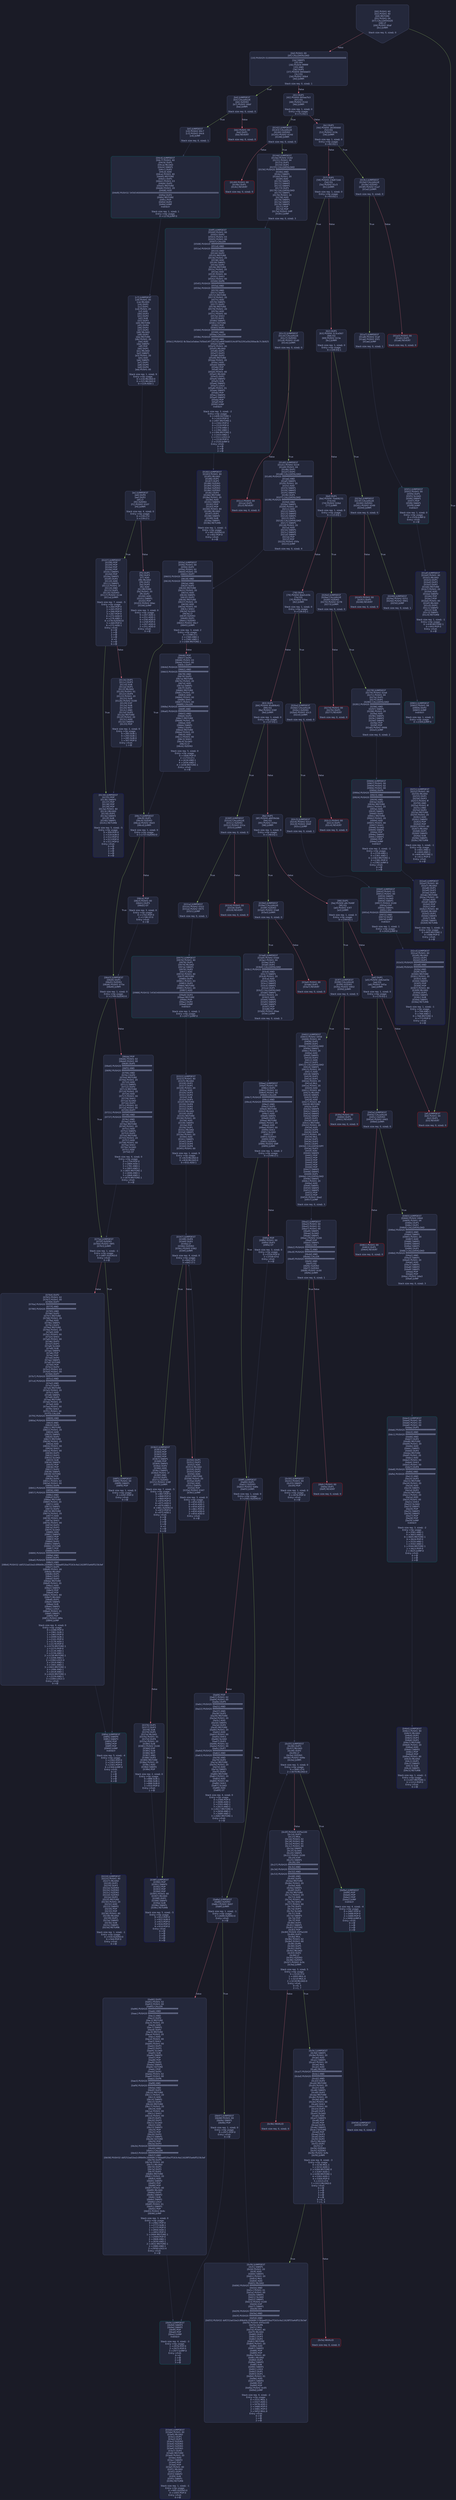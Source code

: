 digraph G {
    node [shape=box, style="filled, rounded", color="#565f89", fontcolor="#c0caf5", fontname="Helvetica", fillcolor="#24283b"];
    edge [color="#414868", fontcolor="#c0caf5", fontname="Helvetica"];
    bgcolor="#1a1b26";
    0 [ label = "[00] PUSH1 60
[02] PUSH1 40
[04] MSTORE
[05] PUSH1 04
[07] CALLDATASIZE
[08] LT
[09] PUSH2 00af
[0c] JUMPI

Stack size req: 0, sizeΔ: 0
" shape = invhouse]
    1 [ label = "[0d] PUSH1 00
[0f] CALLDATALOAD
[10] PUSH29 0100000000000000000000000000000000000000000000000000000000
[2e] SWAP1
[2f] DIV
[30] PUSH4 ffffffff
[35] AND
[36] DUP1
[37] PUSH4 06fdde03
[3c] EQ
[3d] PUSH2 00b4
[40] JUMPI

Stack size req: 0, sizeΔ: 1
"]
    2 [ label = "[41] DUP1
[42] PUSH4 095ea7b3
[47] EQ
[48] PUSH2 0142
[4b] JUMPI

Stack size req: 1, sizeΔ: 0
Entry->Op usage:
	0->71:EQ:1
"]
    3 [ label = "[4c] DUP1
[4d] PUSH4 18160ddd
[52] EQ
[53] PUSH2 019c
[56] JUMPI

Stack size req: 1, sizeΔ: 0
Entry->Op usage:
	0->82:EQ:1
"]
    4 [ label = "[57] DUP1
[58] PUSH4 23b872dd
[5d] EQ
[5e] PUSH2 01c5
[61] JUMPI

Stack size req: 1, sizeΔ: 0
Entry->Op usage:
	0->93:EQ:1
"]
    5 [ label = "[62] DUP1
[63] PUSH4 313ce567
[68] EQ
[69] PUSH2 023e
[6c] JUMPI

Stack size req: 1, sizeΔ: 0
Entry->Op usage:
	0->104:EQ:1
"]
    6 [ label = "[6d] DUP1
[6e] PUSH4 70a08231
[73] EQ
[74] PUSH2 026d
[77] JUMPI

Stack size req: 1, sizeΔ: 0
Entry->Op usage:
	0->115:EQ:1
"]
    7 [ label = "[78] DUP1
[79] PUSH4 8da5cb5b
[7e] EQ
[7f] PUSH2 02ba
[82] JUMPI

Stack size req: 1, sizeΔ: 0
Entry->Op usage:
	0->126:EQ:1
"]
    8 [ label = "[83] DUP1
[84] PUSH4 95d89b41
[89] EQ
[8a] PUSH2 030f
[8d] JUMPI

Stack size req: 1, sizeΔ: 0
Entry->Op usage:
	0->137:EQ:1
"]
    9 [ label = "[8e] DUP1
[8f] PUSH4 a9059cbb
[94] EQ
[95] PUSH2 039d
[98] JUMPI

Stack size req: 1, sizeΔ: 0
Entry->Op usage:
	0->148:EQ:1
"]
    10 [ label = "[99] DUP1
[9a] PUSH4 a9c7648f
[9f] EQ
[a0] PUSH2 03f7
[a3] JUMPI

Stack size req: 1, sizeΔ: 0
Entry->Op usage:
	0->159:EQ:1
"]
    11 [ label = "[a4] DUP1
[a5] PUSH4 dd62ed3e
[aa] EQ
[ab] PUSH2 045a
[ae] JUMPI

Stack size req: 1, sizeΔ: 0
Entry->Op usage:
	0->170:EQ:1
"]
    12 [ label = "[af] JUMPDEST
[b0] PUSH1 00
[b2] DUP1
[b3] REVERT

Stack size req: 0, sizeΔ: 0
" color = "red"]
    13 [ label = "[b4] JUMPDEST
[b5] CALLVALUE
[b6] ISZERO
[b7] PUSH2 00bf
[ba] JUMPI

Stack size req: 0, sizeΔ: 0
"]
    14 [ label = "[bb] PUSH1 00
[bd] DUP1
[be] REVERT

Stack size req: 0, sizeΔ: 0
" color = "red"]
    15 [ label = "[bf] JUMPDEST
[c0] PUSH2 00c7
[c3] PUSH2 04c6
[c6] JUMP

Stack size req: 0, sizeΔ: 1
"]
    16 [ label = "[c7] JUMPDEST
[c8] PUSH1 40
[ca] MLOAD
[cb] DUP1
[cc] DUP1
[cd] PUSH1 20
[cf] ADD
[d0] DUP3
[d1] DUP2
[d2] SUB
[d3] DUP3
[d4] MSTORE
[d5] DUP4
[d6] DUP2
[d7] DUP2
[d8] MLOAD
[d9] DUP2
[da] MSTORE
[db] PUSH1 20
[dd] ADD
[de] SWAP2
[df] POP
[e0] DUP1
[e1] MLOAD
[e2] SWAP1
[e3] PUSH1 20
[e5] ADD
[e6] SWAP1
[e7] DUP1
[e8] DUP4
[e9] DUP4
[ea] PUSH1 00

Stack size req: 1, sizeΔ: 9
Entry->Op usage:
	0->216:MLOAD:0
	0->225:MLOAD:0
	0->229:ADD:1
"]
    17 [ label = "[ec] JUMPDEST
[ed] DUP4
[ee] DUP2
[ef] LT
[f0] ISZERO
[f1] PUSH2 0107
[f4] JUMPI

Stack size req: 4, sizeΔ: 0
Entry->Op usage:
	0->239:LT:0
	3->239:LT:1
"]
    18 [ label = "[f5] DUP1
[f6] DUP3
[f7] ADD
[f8] MLOAD
[f9] DUP2
[fa] DUP5
[fb] ADD
[fc] MSTORE
[fd] PUSH1 20
[ff] DUP2
[0100] ADD
[0101] SWAP1
[0102] POP
[0103] PUSH2 00ec
[0106] JUMP

Stack size req: 3, sizeΔ: 0
Entry->Op usage:
	0->247:ADD:1
	0->251:ADD:1
	0->256:ADD:0
	0->258:POP:0
	1->247:ADD:0
	2->251:ADD:0
Entry->Exit:
	0->😵
"]
    19 [ label = "[0107] JUMPDEST
[0108] POP
[0109] POP
[010a] POP
[010b] POP
[010c] SWAP1
[010d] POP
[010e] SWAP1
[010f] DUP2
[0110] ADD
[0111] SWAP1
[0112] PUSH1 1f
[0114] AND
[0115] DUP1
[0116] ISZERO
[0117] PUSH2 0134
[011a] JUMPI

Stack size req: 7, sizeΔ: -5
Entry->Op usage:
	0->264:POP:0
	1->265:POP:0
	2->266:POP:0
	3->267:POP:0
	4->272:ADD:0
	4->276:AND:1
	4->278:ISZERO:0
	5->269:POP:0
	6->272:ADD:1
Entry->Exit:
	0->😵
	1->😵
	2->😵
	3->😵
	4->0
	5->😵
	6->😵
"]
    20 [ label = "[011b] DUP1
[011c] DUP3
[011d] SUB
[011e] DUP1
[011f] MLOAD
[0120] PUSH1 01
[0122] DUP4
[0123] PUSH1 20
[0125] SUB
[0126] PUSH2 0100
[0129] EXP
[012a] SUB
[012b] NOT
[012c] AND
[012d] DUP2
[012e] MSTORE
[012f] PUSH1 20
[0131] ADD
[0132] SWAP2
[0133] POP

Stack size req: 2, sizeΔ: 0
Entry->Op usage:
	0->285:SUB:1
	0->293:SUB:1
	1->285:SUB:0
	1->307:POP:0
Entry->Exit:
	1->😵
"]
    21 [ label = "[0134] JUMPDEST
[0135] POP
[0136] SWAP3
[0137] POP
[0138] POP
[0139] POP
[013a] PUSH1 40
[013c] MLOAD
[013d] DUP1
[013e] SWAP2
[013f] SUB
[0140] SWAP1
[0141] RETURN

Stack size req: 5, sizeΔ: -5
Entry->Op usage:
	0->309:POP:0
	1->319:SUB:0
	2->312:POP:0
	3->313:POP:0
	4->311:POP:0
Entry->Exit:
	0->😵
	1->😵
	2->😵
	3->😵
	4->😵
" color = "darkblue"]
    22 [ label = "[0142] JUMPDEST
[0143] CALLVALUE
[0144] ISZERO
[0145] PUSH2 014d
[0148] JUMPI

Stack size req: 0, sizeΔ: 0
"]
    23 [ label = "[0149] PUSH1 00
[014b] DUP1
[014c] REVERT

Stack size req: 0, sizeΔ: 0
" color = "red"]
    24 [ label = "[014d] JUMPDEST
[014e] PUSH2 0182
[0151] PUSH1 04
[0153] DUP1
[0154] DUP1
[0155] CALLDATALOAD
[0156] PUSH20 ffffffffffffffffffffffffffffffffffffffff
[016b] AND
[016c] SWAP1
[016d] PUSH1 20
[016f] ADD
[0170] SWAP1
[0171] SWAP2
[0172] SWAP1
[0173] DUP1
[0174] CALLDATALOAD
[0175] SWAP1
[0176] PUSH1 20
[0178] ADD
[0179] SWAP1
[017a] SWAP2
[017b] SWAP1
[017c] POP
[017d] POP
[017e] PUSH2 04ff
[0181] JUMP

Stack size req: 0, sizeΔ: 3
"]
    25 [ label = "[0182] JUMPDEST
[0183] PUSH1 40
[0185] MLOAD
[0186] DUP1
[0187] DUP3
[0188] ISZERO
[0189] ISZERO
[018a] ISZERO
[018b] ISZERO
[018c] DUP2
[018d] MSTORE
[018e] PUSH1 20
[0190] ADD
[0191] SWAP2
[0192] POP
[0193] POP
[0194] PUSH1 40
[0196] MLOAD
[0197] DUP1
[0198] SWAP2
[0199] SUB
[019a] SWAP1
[019b] RETURN

Stack size req: 1, sizeΔ: -1
Entry->Op usage:
	0->392:ISZERO:0
	0->402:POP:0
Entry->Exit:
	0->😵
" color = "darkblue"]
    26 [ label = "[019c] JUMPDEST
[019d] CALLVALUE
[019e] ISZERO
[019f] PUSH2 01a7
[01a2] JUMPI

Stack size req: 0, sizeΔ: 0
"]
    27 [ label = "[01a3] PUSH1 00
[01a5] DUP1
[01a6] REVERT

Stack size req: 0, sizeΔ: 0
" color = "red"]
    28 [ label = "[01a7] JUMPDEST
[01a8] PUSH2 01af
[01ab] PUSH2 05f1
[01ae] JUMP

Stack size req: 0, sizeΔ: 1
"]
    29 [ label = "[01af] JUMPDEST
[01b0] PUSH1 40
[01b2] MLOAD
[01b3] DUP1
[01b4] DUP3
[01b5] DUP2
[01b6] MSTORE
[01b7] PUSH1 20
[01b9] ADD
[01ba] SWAP2
[01bb] POP
[01bc] POP
[01bd] PUSH1 40
[01bf] MLOAD
[01c0] DUP1
[01c1] SWAP2
[01c2] SUB
[01c3] SWAP1
[01c4] RETURN

Stack size req: 1, sizeΔ: -1
Entry->Op usage:
	0->438:MSTORE:1
	0->443:POP:0
Entry->Exit:
	0->😵
" color = "darkblue"]
    30 [ label = "[01c5] JUMPDEST
[01c6] CALLVALUE
[01c7] ISZERO
[01c8] PUSH2 01d0
[01cb] JUMPI

Stack size req: 0, sizeΔ: 0
"]
    31 [ label = "[01cc] PUSH1 00
[01ce] DUP1
[01cf] REVERT

Stack size req: 0, sizeΔ: 0
" color = "red"]
    32 [ label = "[01d0] JUMPDEST
[01d1] PUSH2 0224
[01d4] PUSH1 04
[01d6] DUP1
[01d7] DUP1
[01d8] CALLDATALOAD
[01d9] PUSH20 ffffffffffffffffffffffffffffffffffffffff
[01ee] AND
[01ef] SWAP1
[01f0] PUSH1 20
[01f2] ADD
[01f3] SWAP1
[01f4] SWAP2
[01f5] SWAP1
[01f6] DUP1
[01f7] CALLDATALOAD
[01f8] PUSH20 ffffffffffffffffffffffffffffffffffffffff
[020d] AND
[020e] SWAP1
[020f] PUSH1 20
[0211] ADD
[0212] SWAP1
[0213] SWAP2
[0214] SWAP1
[0215] DUP1
[0216] CALLDATALOAD
[0217] SWAP1
[0218] PUSH1 20
[021a] ADD
[021b] SWAP1
[021c] SWAP2
[021d] SWAP1
[021e] POP
[021f] POP
[0220] PUSH2 05fa
[0223] JUMP

Stack size req: 0, sizeΔ: 4
"]
    33 [ label = "[0224] JUMPDEST
[0225] PUSH1 40
[0227] MLOAD
[0228] DUP1
[0229] DUP3
[022a] ISZERO
[022b] ISZERO
[022c] ISZERO
[022d] ISZERO
[022e] DUP2
[022f] MSTORE
[0230] PUSH1 20
[0232] ADD
[0233] SWAP2
[0234] POP
[0235] POP
[0236] PUSH1 40
[0238] MLOAD
[0239] DUP1
[023a] SWAP2
[023b] SUB
[023c] SWAP1
[023d] RETURN

Stack size req: 1, sizeΔ: -1
Entry->Op usage:
	0->554:ISZERO:0
	0->564:POP:0
Entry->Exit:
	0->😵
" color = "darkblue"]
    34 [ label = "[023e] JUMPDEST
[023f] CALLVALUE
[0240] ISZERO
[0241] PUSH2 0249
[0244] JUMPI

Stack size req: 0, sizeΔ: 0
"]
    35 [ label = "[0245] PUSH1 00
[0247] DUP1
[0248] REVERT

Stack size req: 0, sizeΔ: 0
" color = "red"]
    36 [ label = "[0249] JUMPDEST
[024a] PUSH2 0251
[024d] PUSH2 0901
[0250] JUMP

Stack size req: 0, sizeΔ: 1
"]
    37 [ label = "[0251] JUMPDEST
[0252] PUSH1 40
[0254] MLOAD
[0255] DUP1
[0256] DUP3
[0257] PUSH1 ff
[0259] AND
[025a] PUSH1 ff
[025c] AND
[025d] DUP2
[025e] MSTORE
[025f] PUSH1 20
[0261] ADD
[0262] SWAP2
[0263] POP
[0264] POP
[0265] PUSH1 40
[0267] MLOAD
[0268] DUP1
[0269] SWAP2
[026a] SUB
[026b] SWAP1
[026c] RETURN

Stack size req: 1, sizeΔ: -1
Entry->Op usage:
	0->601:AND:1
	0->604:AND:1
	0->606:MSTORE:1
	0->611:POP:0
Entry->Exit:
	0->😵
" color = "darkblue"]
    38 [ label = "[026d] JUMPDEST
[026e] CALLVALUE
[026f] ISZERO
[0270] PUSH2 0278
[0273] JUMPI

Stack size req: 0, sizeΔ: 0
"]
    39 [ label = "[0274] PUSH1 00
[0276] DUP1
[0277] REVERT

Stack size req: 0, sizeΔ: 0
" color = "red"]
    40 [ label = "[0278] JUMPDEST
[0279] PUSH2 02a4
[027c] PUSH1 04
[027e] DUP1
[027f] DUP1
[0280] CALLDATALOAD
[0281] PUSH20 ffffffffffffffffffffffffffffffffffffffff
[0296] AND
[0297] SWAP1
[0298] PUSH1 20
[029a] ADD
[029b] SWAP1
[029c] SWAP2
[029d] SWAP1
[029e] POP
[029f] POP
[02a0] PUSH2 0906
[02a3] JUMP

Stack size req: 0, sizeΔ: 2
"]
    41 [ label = "[02a4] JUMPDEST
[02a5] PUSH1 40
[02a7] MLOAD
[02a8] DUP1
[02a9] DUP3
[02aa] DUP2
[02ab] MSTORE
[02ac] PUSH1 20
[02ae] ADD
[02af] SWAP2
[02b0] POP
[02b1] POP
[02b2] PUSH1 40
[02b4] MLOAD
[02b5] DUP1
[02b6] SWAP2
[02b7] SUB
[02b8] SWAP1
[02b9] RETURN

Stack size req: 1, sizeΔ: -1
Entry->Op usage:
	0->683:MSTORE:1
	0->688:POP:0
Entry->Exit:
	0->😵
" color = "darkblue"]
    42 [ label = "[02ba] JUMPDEST
[02bb] CALLVALUE
[02bc] ISZERO
[02bd] PUSH2 02c5
[02c0] JUMPI

Stack size req: 0, sizeΔ: 0
"]
    43 [ label = "[02c1] PUSH1 00
[02c3] DUP1
[02c4] REVERT

Stack size req: 0, sizeΔ: 0
" color = "red"]
    44 [ label = "[02c5] JUMPDEST
[02c6] PUSH2 02cd
[02c9] PUSH2 094f
[02cc] JUMP

Stack size req: 0, sizeΔ: 1
"]
    45 [ label = "[02cd] JUMPDEST
[02ce] PUSH1 40
[02d0] MLOAD
[02d1] DUP1
[02d2] DUP3
[02d3] PUSH20 ffffffffffffffffffffffffffffffffffffffff
[02e8] AND
[02e9] PUSH20 ffffffffffffffffffffffffffffffffffffffff
[02fe] AND
[02ff] DUP2
[0300] MSTORE
[0301] PUSH1 20
[0303] ADD
[0304] SWAP2
[0305] POP
[0306] POP
[0307] PUSH1 40
[0309] MLOAD
[030a] DUP1
[030b] SWAP2
[030c] SUB
[030d] SWAP1
[030e] RETURN

Stack size req: 1, sizeΔ: -1
Entry->Op usage:
	0->744:AND:1
	0->766:AND:1
	0->768:MSTORE:1
	0->773:POP:0
Entry->Exit:
	0->😵
" color = "darkblue"]
    46 [ label = "[030f] JUMPDEST
[0310] CALLVALUE
[0311] ISZERO
[0312] PUSH2 031a
[0315] JUMPI

Stack size req: 0, sizeΔ: 0
"]
    47 [ label = "[0316] PUSH1 00
[0318] DUP1
[0319] REVERT

Stack size req: 0, sizeΔ: 0
" color = "red"]
    48 [ label = "[031a] JUMPDEST
[031b] PUSH2 0322
[031e] PUSH2 0975
[0321] JUMP

Stack size req: 0, sizeΔ: 1
"]
    49 [ label = "[0322] JUMPDEST
[0323] PUSH1 40
[0325] MLOAD
[0326] DUP1
[0327] DUP1
[0328] PUSH1 20
[032a] ADD
[032b] DUP3
[032c] DUP2
[032d] SUB
[032e] DUP3
[032f] MSTORE
[0330] DUP4
[0331] DUP2
[0332] DUP2
[0333] MLOAD
[0334] DUP2
[0335] MSTORE
[0336] PUSH1 20
[0338] ADD
[0339] SWAP2
[033a] POP
[033b] DUP1
[033c] MLOAD
[033d] SWAP1
[033e] PUSH1 20
[0340] ADD
[0341] SWAP1
[0342] DUP1
[0343] DUP4
[0344] DUP4
[0345] PUSH1 00

Stack size req: 1, sizeΔ: 9
Entry->Op usage:
	0->819:MLOAD:0
	0->828:MLOAD:0
	0->832:ADD:1
"]
    50 [ label = "[0347] JUMPDEST
[0348] DUP4
[0349] DUP2
[034a] LT
[034b] ISZERO
[034c] PUSH2 0362
[034f] JUMPI

Stack size req: 4, sizeΔ: 0
Entry->Op usage:
	0->842:LT:0
	3->842:LT:1
"]
    51 [ label = "[0350] DUP1
[0351] DUP3
[0352] ADD
[0353] MLOAD
[0354] DUP2
[0355] DUP5
[0356] ADD
[0357] MSTORE
[0358] PUSH1 20
[035a] DUP2
[035b] ADD
[035c] SWAP1
[035d] POP
[035e] PUSH2 0347
[0361] JUMP

Stack size req: 3, sizeΔ: 0
Entry->Op usage:
	0->850:ADD:1
	0->854:ADD:1
	0->859:ADD:0
	0->861:POP:0
	1->850:ADD:0
	2->854:ADD:0
Entry->Exit:
	0->😵
"]
    52 [ label = "[0362] JUMPDEST
[0363] POP
[0364] POP
[0365] POP
[0366] POP
[0367] SWAP1
[0368] POP
[0369] SWAP1
[036a] DUP2
[036b] ADD
[036c] SWAP1
[036d] PUSH1 1f
[036f] AND
[0370] DUP1
[0371] ISZERO
[0372] PUSH2 038f
[0375] JUMPI

Stack size req: 7, sizeΔ: -5
Entry->Op usage:
	0->867:POP:0
	1->868:POP:0
	2->869:POP:0
	3->870:POP:0
	4->875:ADD:0
	4->879:AND:1
	4->881:ISZERO:0
	5->872:POP:0
	6->875:ADD:1
Entry->Exit:
	0->😵
	1->😵
	2->😵
	3->😵
	4->0
	5->😵
	6->😵
"]
    53 [ label = "[0376] DUP1
[0377] DUP3
[0378] SUB
[0379] DUP1
[037a] MLOAD
[037b] PUSH1 01
[037d] DUP4
[037e] PUSH1 20
[0380] SUB
[0381] PUSH2 0100
[0384] EXP
[0385] SUB
[0386] NOT
[0387] AND
[0388] DUP2
[0389] MSTORE
[038a] PUSH1 20
[038c] ADD
[038d] SWAP2
[038e] POP

Stack size req: 2, sizeΔ: 0
Entry->Op usage:
	0->888:SUB:1
	0->896:SUB:1
	1->888:SUB:0
	1->910:POP:0
Entry->Exit:
	1->😵
"]
    54 [ label = "[038f] JUMPDEST
[0390] POP
[0391] SWAP3
[0392] POP
[0393] POP
[0394] POP
[0395] PUSH1 40
[0397] MLOAD
[0398] DUP1
[0399] SWAP2
[039a] SUB
[039b] SWAP1
[039c] RETURN

Stack size req: 5, sizeΔ: -5
Entry->Op usage:
	0->912:POP:0
	1->922:SUB:0
	2->915:POP:0
	3->916:POP:0
	4->914:POP:0
Entry->Exit:
	0->😵
	1->😵
	2->😵
	3->😵
	4->😵
" color = "darkblue"]
    55 [ label = "[039d] JUMPDEST
[039e] CALLVALUE
[039f] ISZERO
[03a0] PUSH2 03a8
[03a3] JUMPI

Stack size req: 0, sizeΔ: 0
"]
    56 [ label = "[03a4] PUSH1 00
[03a6] DUP1
[03a7] REVERT

Stack size req: 0, sizeΔ: 0
" color = "red"]
    57 [ label = "[03a8] JUMPDEST
[03a9] PUSH2 03dd
[03ac] PUSH1 04
[03ae] DUP1
[03af] DUP1
[03b0] CALLDATALOAD
[03b1] PUSH20 ffffffffffffffffffffffffffffffffffffffff
[03c6] AND
[03c7] SWAP1
[03c8] PUSH1 20
[03ca] ADD
[03cb] SWAP1
[03cc] SWAP2
[03cd] SWAP1
[03ce] DUP1
[03cf] CALLDATALOAD
[03d0] SWAP1
[03d1] PUSH1 20
[03d3] ADD
[03d4] SWAP1
[03d5] SWAP2
[03d6] SWAP1
[03d7] POP
[03d8] POP
[03d9] PUSH2 09ae
[03dc] JUMP

Stack size req: 0, sizeΔ: 3
"]
    58 [ label = "[03dd] JUMPDEST
[03de] PUSH1 40
[03e0] MLOAD
[03e1] DUP1
[03e2] DUP3
[03e3] ISZERO
[03e4] ISZERO
[03e5] ISZERO
[03e6] ISZERO
[03e7] DUP2
[03e8] MSTORE
[03e9] PUSH1 20
[03eb] ADD
[03ec] SWAP2
[03ed] POP
[03ee] POP
[03ef] PUSH1 40
[03f1] MLOAD
[03f2] DUP1
[03f3] SWAP2
[03f4] SUB
[03f5] SWAP1
[03f6] RETURN

Stack size req: 1, sizeΔ: -1
Entry->Op usage:
	0->995:ISZERO:0
	0->1005:POP:0
Entry->Exit:
	0->😵
" color = "darkblue"]
    59 [ label = "[03f7] JUMPDEST
[03f8] CALLVALUE
[03f9] ISZERO
[03fa] PUSH2 0402
[03fd] JUMPI

Stack size req: 0, sizeΔ: 0
"]
    60 [ label = "[03fe] PUSH1 00
[0400] DUP1
[0401] REVERT

Stack size req: 0, sizeΔ: 0
" color = "red"]
    61 [ label = "[0402] JUMPDEST
[0403] PUSH2 0458
[0406] PUSH1 04
[0408] DUP1
[0409] DUP1
[040a] CALLDATALOAD
[040b] SWAP1
[040c] PUSH1 20
[040e] ADD
[040f] SWAP1
[0410] DUP3
[0411] ADD
[0412] DUP1
[0413] CALLDATALOAD
[0414] SWAP1
[0415] PUSH1 20
[0417] ADD
[0418] SWAP1
[0419] DUP1
[041a] DUP1
[041b] PUSH1 20
[041d] MUL
[041e] PUSH1 20
[0420] ADD
[0421] PUSH1 40
[0423] MLOAD
[0424] SWAP1
[0425] DUP2
[0426] ADD
[0427] PUSH1 40
[0429] MSTORE
[042a] DUP1
[042b] SWAP4
[042c] SWAP3
[042d] SWAP2
[042e] SWAP1
[042f] DUP2
[0430] DUP2
[0431] MSTORE
[0432] PUSH1 20
[0434] ADD
[0435] DUP4
[0436] DUP4
[0437] PUSH1 20
[0439] MUL
[043a] DUP1
[043b] DUP3
[043c] DUP5
[043d] CALLDATACOPY
[043e] DUP3
[043f] ADD
[0440] SWAP2
[0441] POP
[0442] POP
[0443] POP
[0444] POP
[0445] POP
[0446] POP
[0447] SWAP2
[0448] SWAP1
[0449] DUP1
[044a] CALLDATALOAD
[044b] SWAP1
[044c] PUSH1 20
[044e] ADD
[044f] SWAP1
[0450] SWAP2
[0451] SWAP1
[0452] POP
[0453] POP
[0454] PUSH2 0ba2
[0457] JUMP

Stack size req: 0, sizeΔ: 3
"]
    62 [ label = "[0458] JUMPDEST
[0459] STOP

Stack size req: 0, sizeΔ: 0
" color = "darkblue"]
    63 [ label = "[045a] JUMPDEST
[045b] CALLVALUE
[045c] ISZERO
[045d] PUSH2 0465
[0460] JUMPI

Stack size req: 0, sizeΔ: 0
"]
    64 [ label = "[0461] PUSH1 00
[0463] DUP1
[0464] REVERT

Stack size req: 0, sizeΔ: 0
" color = "red"]
    65 [ label = "[0465] JUMPDEST
[0466] PUSH2 04b0
[0469] PUSH1 04
[046b] DUP1
[046c] DUP1
[046d] CALLDATALOAD
[046e] PUSH20 ffffffffffffffffffffffffffffffffffffffff
[0483] AND
[0484] SWAP1
[0485] PUSH1 20
[0487] ADD
[0488] SWAP1
[0489] SWAP2
[048a] SWAP1
[048b] DUP1
[048c] CALLDATALOAD
[048d] PUSH20 ffffffffffffffffffffffffffffffffffffffff
[04a2] AND
[04a3] SWAP1
[04a4] PUSH1 20
[04a6] ADD
[04a7] SWAP1
[04a8] SWAP2
[04a9] SWAP1
[04aa] POP
[04ab] POP
[04ac] PUSH2 0da3
[04af] JUMP

Stack size req: 0, sizeΔ: 3
"]
    66 [ label = "[04b0] JUMPDEST
[04b1] PUSH1 40
[04b3] MLOAD
[04b4] DUP1
[04b5] DUP3
[04b6] DUP2
[04b7] MSTORE
[04b8] PUSH1 20
[04ba] ADD
[04bb] SWAP2
[04bc] POP
[04bd] POP
[04be] PUSH1 40
[04c0] MLOAD
[04c1] DUP1
[04c2] SWAP2
[04c3] SUB
[04c4] SWAP1
[04c5] RETURN

Stack size req: 1, sizeΔ: -1
Entry->Op usage:
	0->1207:MSTORE:1
	0->1212:POP:0
Entry->Exit:
	0->😵
" color = "darkblue"]
    67 [ label = "[04c6] JUMPDEST
[04c7] PUSH1 40
[04c9] DUP1
[04ca] MLOAD
[04cb] SWAP1
[04cc] DUP2
[04cd] ADD
[04ce] PUSH1 40
[04d0] MSTORE
[04d1] DUP1
[04d2] PUSH1 03
[04d4] DUP2
[04d5] MSTORE
[04d6] PUSH1 20
[04d8] ADD
[04d9] PUSH32 5456540000000000000000000000000000000000000000000000000000000000
[04fa] DUP2
[04fb] MSTORE
[04fc] POP
[04fd] DUP2
[04fe] JUMP
Indirect!

Stack size req: 1, sizeΔ: 1
Entry->Op usage:
	0->1278:JUMP:0
" color = "teal"]
    68 [ label = "[04ff] JUMPDEST
[0500] PUSH1 00
[0502] DUP2
[0503] PUSH1 03
[0505] PUSH1 00
[0507] CALLER
[0508] PUSH20 ffffffffffffffffffffffffffffffffffffffff
[051d] AND
[051e] PUSH20 ffffffffffffffffffffffffffffffffffffffff
[0533] AND
[0534] DUP2
[0535] MSTORE
[0536] PUSH1 20
[0538] ADD
[0539] SWAP1
[053a] DUP2
[053b] MSTORE
[053c] PUSH1 20
[053e] ADD
[053f] PUSH1 00
[0541] SHA3
[0542] PUSH1 00
[0544] DUP6
[0545] PUSH20 ffffffffffffffffffffffffffffffffffffffff
[055a] AND
[055b] PUSH20 ffffffffffffffffffffffffffffffffffffffff
[0570] AND
[0571] DUP2
[0572] MSTORE
[0573] PUSH1 20
[0575] ADD
[0576] SWAP1
[0577] DUP2
[0578] MSTORE
[0579] PUSH1 20
[057b] ADD
[057c] PUSH1 00
[057e] SHA3
[057f] DUP2
[0580] SWAP1
[0581] SSTORE
[0582] POP
[0583] DUP3
[0584] PUSH20 ffffffffffffffffffffffffffffffffffffffff
[0599] AND
[059a] CALLER
[059b] PUSH20 ffffffffffffffffffffffffffffffffffffffff
[05b0] AND
[05b1] PUSH32 8c5be1e5ebec7d5bd14f71427d1e84f3dd0314c0f7b2291e5b200ac8c7c3b925
[05d2] DUP5
[05d3] PUSH1 40
[05d5] MLOAD
[05d6] DUP1
[05d7] DUP3
[05d8] DUP2
[05d9] MSTORE
[05da] PUSH1 20
[05dc] ADD
[05dd] SWAP2
[05de] POP
[05df] POP
[05e0] PUSH1 40
[05e2] MLOAD
[05e3] DUP1
[05e4] SWAP2
[05e5] SUB
[05e6] SWAP1
[05e7] LOG3
[05e8] PUSH1 01
[05ea] SWAP1
[05eb] POP
[05ec] SWAP3
[05ed] SWAP2
[05ee] POP
[05ef] POP
[05f0] JUMP
Indirect!

Stack size req: 3, sizeΔ: -2
Entry->Op usage:
	0->1409:SSTORE:1
	0->1410:POP:0
	0->1497:MSTORE:1
	0->1502:POP:0
	0->1519:POP:0
	1->1370:AND:1
	1->1392:AND:1
	1->1394:MSTORE:1
	1->1433:AND:1
	1->1511:LOG3:4
	1->1518:POP:0
	2->1520:JUMP:0
Entry->Exit:
	0->😵
	1->😵
	2->😵
" color = "teal"]
    69 [ label = "[05f1] JUMPDEST
[05f2] PUSH1 00
[05f4] DUP1
[05f5] SLOAD
[05f6] SWAP1
[05f7] POP
[05f8] SWAP1
[05f9] JUMP
Indirect!

Stack size req: 1, sizeΔ: 0
Entry->Op usage:
	0->1529:JUMP:0
Entry->Exit:
	0->😵
" color = "teal"]
    70 [ label = "[05fa] JUMPDEST
[05fb] PUSH1 00
[05fd] DUP2
[05fe] PUSH1 02
[0600] PUSH1 00
[0602] DUP7
[0603] PUSH20 ffffffffffffffffffffffffffffffffffffffff
[0618] AND
[0619] PUSH20 ffffffffffffffffffffffffffffffffffffffff
[062e] AND
[062f] DUP2
[0630] MSTORE
[0631] PUSH1 20
[0633] ADD
[0634] SWAP1
[0635] DUP2
[0636] MSTORE
[0637] PUSH1 20
[0639] ADD
[063a] PUSH1 00
[063c] SHA3
[063d] SLOAD
[063e] LT
[063f] ISZERO
[0640] DUP1
[0641] ISZERO
[0642] PUSH2 06c7
[0645] JUMPI

Stack size req: 3, sizeΔ: 2
Entry->Op usage:
	0->1598:LT:1
	2->1560:AND:1
	2->1582:AND:1
	2->1584:MSTORE:1
"]
    71 [ label = "[0646] POP
[0647] DUP2
[0648] PUSH1 03
[064a] PUSH1 00
[064c] DUP7
[064d] PUSH20 ffffffffffffffffffffffffffffffffffffffff
[0662] AND
[0663] PUSH20 ffffffffffffffffffffffffffffffffffffffff
[0678] AND
[0679] DUP2
[067a] MSTORE
[067b] PUSH1 20
[067d] ADD
[067e] SWAP1
[067f] DUP2
[0680] MSTORE
[0681] PUSH1 20
[0683] ADD
[0684] PUSH1 00
[0686] SHA3
[0687] PUSH1 00
[0689] CALLER
[068a] PUSH20 ffffffffffffffffffffffffffffffffffffffff
[069f] AND
[06a0] PUSH20 ffffffffffffffffffffffffffffffffffffffff
[06b5] AND
[06b6] DUP2
[06b7] MSTORE
[06b8] PUSH1 20
[06ba] ADD
[06bb] SWAP1
[06bc] DUP2
[06bd] MSTORE
[06be] PUSH1 20
[06c0] ADD
[06c1] PUSH1 00
[06c3] SHA3
[06c4] SLOAD
[06c5] LT
[06c6] ISZERO

Stack size req: 5, sizeΔ: 0
Entry->Op usage:
	0->1606:POP:0
	2->1733:LT:1
	4->1634:AND:1
	4->1656:AND:1
	4->1658:MSTORE:1
Entry->Exit:
	0->😵
"]
    72 [ label = "[06c7] JUMPDEST
[06c8] DUP1
[06c9] ISZERO
[06ca] PUSH2 06d3
[06cd] JUMPI

Stack size req: 1, sizeΔ: 0
Entry->Op usage:
	0->1737:ISZERO:0
"]
    73 [ label = "[06ce] POP
[06cf] PUSH1 00
[06d1] DUP3
[06d2] GT

Stack size req: 3, sizeΔ: 0
Entry->Op usage:
	0->1742:POP:0
	2->1746:GT:0
Entry->Exit:
	0->😵
"]
    74 [ label = "[06d3] JUMPDEST
[06d4] DUP1
[06d5] ISZERO
[06d6] PUSH2 075e
[06d9] JUMPI

Stack size req: 1, sizeΔ: 0
Entry->Op usage:
	0->1749:ISZERO:0
"]
    75 [ label = "[06da] POP
[06db] PUSH1 02
[06dd] PUSH1 00
[06df] DUP5
[06e0] PUSH20 ffffffffffffffffffffffffffffffffffffffff
[06f5] AND
[06f6] PUSH20 ffffffffffffffffffffffffffffffffffffffff
[070b] AND
[070c] DUP2
[070d] MSTORE
[070e] PUSH1 20
[0710] ADD
[0711] SWAP1
[0712] DUP2
[0713] MSTORE
[0714] PUSH1 20
[0716] ADD
[0717] PUSH1 00
[0719] SHA3
[071a] SLOAD
[071b] DUP3
[071c] PUSH1 02
[071e] PUSH1 00
[0720] DUP7
[0721] PUSH20 ffffffffffffffffffffffffffffffffffffffff
[0736] AND
[0737] PUSH20 ffffffffffffffffffffffffffffffffffffffff
[074c] AND
[074d] DUP2
[074e] MSTORE
[074f] PUSH1 20
[0751] ADD
[0752] SWAP1
[0753] DUP2
[0754] MSTORE
[0755] PUSH1 20
[0757] ADD
[0758] PUSH1 00
[075a] SHA3
[075b] SLOAD
[075c] ADD
[075d] GT

Stack size req: 4, sizeΔ: 0
Entry->Op usage:
	0->1754:POP:0
	2->1884:ADD:1
	3->1781:AND:1
	3->1803:AND:1
	3->1805:MSTORE:1
	3->1846:AND:1
	3->1868:AND:1
	3->1870:MSTORE:1
Entry->Exit:
	0->😵
"]
    76 [ label = "[075e] JUMPDEST
[075f] ISZERO
[0760] PUSH2 08f5
[0763] JUMPI

Stack size req: 1, sizeΔ: -1
Entry->Op usage:
	0->1887:ISZERO:0
Entry->Exit:
	0->😵
"]
    77 [ label = "[0764] DUP2
[0765] PUSH1 02
[0767] PUSH1 00
[0769] DUP7
[076a] PUSH20 ffffffffffffffffffffffffffffffffffffffff
[077f] AND
[0780] PUSH20 ffffffffffffffffffffffffffffffffffffffff
[0795] AND
[0796] DUP2
[0797] MSTORE
[0798] PUSH1 20
[079a] ADD
[079b] SWAP1
[079c] DUP2
[079d] MSTORE
[079e] PUSH1 20
[07a0] ADD
[07a1] PUSH1 00
[07a3] SHA3
[07a4] PUSH1 00
[07a6] DUP3
[07a7] DUP3
[07a8] SLOAD
[07a9] SUB
[07aa] SWAP3
[07ab] POP
[07ac] POP
[07ad] DUP2
[07ae] SWAP1
[07af] SSTORE
[07b0] POP
[07b1] DUP2
[07b2] PUSH1 03
[07b4] PUSH1 00
[07b6] DUP7
[07b7] PUSH20 ffffffffffffffffffffffffffffffffffffffff
[07cc] AND
[07cd] PUSH20 ffffffffffffffffffffffffffffffffffffffff
[07e2] AND
[07e3] DUP2
[07e4] MSTORE
[07e5] PUSH1 20
[07e7] ADD
[07e8] SWAP1
[07e9] DUP2
[07ea] MSTORE
[07eb] PUSH1 20
[07ed] ADD
[07ee] PUSH1 00
[07f0] SHA3
[07f1] PUSH1 00
[07f3] CALLER
[07f4] PUSH20 ffffffffffffffffffffffffffffffffffffffff
[0809] AND
[080a] PUSH20 ffffffffffffffffffffffffffffffffffffffff
[081f] AND
[0820] DUP2
[0821] MSTORE
[0822] PUSH1 20
[0824] ADD
[0825] SWAP1
[0826] DUP2
[0827] MSTORE
[0828] PUSH1 20
[082a] ADD
[082b] PUSH1 00
[082d] SHA3
[082e] PUSH1 00
[0830] DUP3
[0831] DUP3
[0832] SLOAD
[0833] SUB
[0834] SWAP3
[0835] POP
[0836] POP
[0837] DUP2
[0838] SWAP1
[0839] SSTORE
[083a] POP
[083b] DUP2
[083c] PUSH1 02
[083e] PUSH1 00
[0840] DUP6
[0841] PUSH20 ffffffffffffffffffffffffffffffffffffffff
[0856] AND
[0857] PUSH20 ffffffffffffffffffffffffffffffffffffffff
[086c] AND
[086d] DUP2
[086e] MSTORE
[086f] PUSH1 20
[0871] ADD
[0872] SWAP1
[0873] DUP2
[0874] MSTORE
[0875] PUSH1 20
[0877] ADD
[0878] PUSH1 00
[087a] SHA3
[087b] PUSH1 00
[087d] DUP3
[087e] DUP3
[087f] SLOAD
[0880] ADD
[0881] SWAP3
[0882] POP
[0883] POP
[0884] DUP2
[0885] SWAP1
[0886] SSTORE
[0887] POP
[0888] DUP3
[0889] PUSH20 ffffffffffffffffffffffffffffffffffffffff
[089e] AND
[089f] DUP5
[08a0] PUSH20 ffffffffffffffffffffffffffffffffffffffff
[08b5] AND
[08b6] PUSH32 ddf252ad1be2c89b69c2b068fc378daa952ba7f163c4a11628f55a4df523b3ef
[08d7] DUP5
[08d8] PUSH1 40
[08da] MLOAD
[08db] DUP1
[08dc] DUP3
[08dd] DUP2
[08de] MSTORE
[08df] PUSH1 20
[08e1] ADD
[08e2] SWAP2
[08e3] POP
[08e4] POP
[08e5] PUSH1 40
[08e7] MLOAD
[08e8] DUP1
[08e9] SWAP2
[08ea] SUB
[08eb] SWAP1
[08ec] LOG3
[08ed] PUSH1 01
[08ef] SWAP1
[08f0] POP
[08f1] PUSH2 08fa
[08f4] JUMP

Stack size req: 4, sizeΔ: 0
Entry->Op usage:
	0->2288:POP:0
	1->1961:SUB:1
	1->1963:POP:0
	1->2099:SUB:1
	1->2101:POP:0
	1->2176:ADD:1
	1->2178:POP:0
	1->2270:MSTORE:1
	1->2275:POP:0
	2->2134:AND:1
	2->2156:AND:1
	2->2158:MSTORE:1
	2->2206:AND:1
	2->2284:LOG3:4
	3->1919:AND:1
	3->1941:AND:1
	3->1943:MSTORE:1
	3->1996:AND:1
	3->2018:AND:1
	3->2020:MSTORE:1
	3->2229:AND:1
	3->2284:LOG3:3
Entry->Exit:
	0->😵
"]
    78 [ label = "[08f5] JUMPDEST
[08f6] PUSH1 00
[08f8] SWAP1
[08f9] POP

Stack size req: 1, sizeΔ: 0
Entry->Op usage:
	0->2297:POP:0
Entry->Exit:
	0->😵
"]
    79 [ label = "[08fa] JUMPDEST
[08fb] SWAP4
[08fc] SWAP3
[08fd] POP
[08fe] POP
[08ff] POP
[0900] JUMP
Indirect!

Stack size req: 5, sizeΔ: -4
Entry->Op usage:
	1->2302:POP:0
	2->2303:POP:0
	3->2301:POP:0
	4->2304:JUMP:0
Entry->Exit:
	0->0
	1->😵
	2->😵
	3->😵
	4->😵
" color = "teal"]
    80 [ label = "[0901] JUMPDEST
[0902] PUSH1 08
[0904] DUP2
[0905] JUMP
Indirect!

Stack size req: 1, sizeΔ: 1
Entry->Op usage:
	0->2309:JUMP:0
" color = "teal"]
    81 [ label = "[0906] JUMPDEST
[0907] PUSH1 00
[0909] PUSH1 02
[090b] PUSH1 00
[090d] DUP4
[090e] PUSH20 ffffffffffffffffffffffffffffffffffffffff
[0923] AND
[0924] PUSH20 ffffffffffffffffffffffffffffffffffffffff
[0939] AND
[093a] DUP2
[093b] MSTORE
[093c] PUSH1 20
[093e] ADD
[093f] SWAP1
[0940] DUP2
[0941] MSTORE
[0942] PUSH1 20
[0944] ADD
[0945] PUSH1 00
[0947] SHA3
[0948] SLOAD
[0949] SWAP1
[094a] POP
[094b] SWAP2
[094c] SWAP1
[094d] POP
[094e] JUMP
Indirect!

Stack size req: 2, sizeΔ: -1
Entry->Op usage:
	0->2339:AND:1
	0->2361:AND:1
	0->2363:MSTORE:1
	0->2381:POP:0
	1->2382:JUMP:0
Entry->Exit:
	0->😵
	1->😵
" color = "teal"]
    82 [ label = "[094f] JUMPDEST
[0950] PUSH1 01
[0952] PUSH1 00
[0954] SWAP1
[0955] SLOAD
[0956] SWAP1
[0957] PUSH2 0100
[095a] EXP
[095b] SWAP1
[095c] DIV
[095d] PUSH20 ffffffffffffffffffffffffffffffffffffffff
[0972] AND
[0973] DUP2
[0974] JUMP
Indirect!

Stack size req: 1, sizeΔ: 1
Entry->Op usage:
	0->2420:JUMP:0
" color = "teal"]
    83 [ label = "[0975] JUMPDEST
[0976] PUSH1 40
[0978] DUP1
[0979] MLOAD
[097a] SWAP1
[097b] DUP2
[097c] ADD
[097d] PUSH1 40
[097f] MSTORE
[0980] DUP1
[0981] PUSH1 03
[0983] DUP2
[0984] MSTORE
[0985] PUSH1 20
[0987] ADD
[0988] PUSH32 5456540000000000000000000000000000000000000000000000000000000000
[09a9] DUP2
[09aa] MSTORE
[09ab] POP
[09ac] DUP2
[09ad] JUMP
Indirect!

Stack size req: 1, sizeΔ: 1
Entry->Op usage:
	0->2477:JUMP:0
" color = "teal"]
    84 [ label = "[09ae] JUMPDEST
[09af] PUSH1 00
[09b1] DUP2
[09b2] PUSH1 02
[09b4] PUSH1 00
[09b6] CALLER
[09b7] PUSH20 ffffffffffffffffffffffffffffffffffffffff
[09cc] AND
[09cd] PUSH20 ffffffffffffffffffffffffffffffffffffffff
[09e2] AND
[09e3] DUP2
[09e4] MSTORE
[09e5] PUSH1 20
[09e7] ADD
[09e8] SWAP1
[09e9] DUP2
[09ea] MSTORE
[09eb] PUSH1 20
[09ed] ADD
[09ee] PUSH1 00
[09f0] SHA3
[09f1] SLOAD
[09f2] LT
[09f3] ISZERO
[09f4] DUP1
[09f5] ISZERO
[09f6] PUSH2 09ff
[09f9] JUMPI

Stack size req: 1, sizeΔ: 2
Entry->Op usage:
	0->2546:LT:1
"]
    85 [ label = "[09fa] POP
[09fb] PUSH1 00
[09fd] DUP3
[09fe] GT

Stack size req: 3, sizeΔ: 0
Entry->Op usage:
	0->2554:POP:0
	2->2558:GT:0
Entry->Exit:
	0->😵
"]
    86 [ label = "[09ff] JUMPDEST
[0a00] DUP1
[0a01] ISZERO
[0a02] PUSH2 0a8a
[0a05] JUMPI

Stack size req: 1, sizeΔ: 0
Entry->Op usage:
	0->2561:ISZERO:0
"]
    87 [ label = "[0a06] POP
[0a07] PUSH1 02
[0a09] PUSH1 00
[0a0b] DUP5
[0a0c] PUSH20 ffffffffffffffffffffffffffffffffffffffff
[0a21] AND
[0a22] PUSH20 ffffffffffffffffffffffffffffffffffffffff
[0a37] AND
[0a38] DUP2
[0a39] MSTORE
[0a3a] PUSH1 20
[0a3c] ADD
[0a3d] SWAP1
[0a3e] DUP2
[0a3f] MSTORE
[0a40] PUSH1 20
[0a42] ADD
[0a43] PUSH1 00
[0a45] SHA3
[0a46] SLOAD
[0a47] DUP3
[0a48] PUSH1 02
[0a4a] PUSH1 00
[0a4c] DUP7
[0a4d] PUSH20 ffffffffffffffffffffffffffffffffffffffff
[0a62] AND
[0a63] PUSH20 ffffffffffffffffffffffffffffffffffffffff
[0a78] AND
[0a79] DUP2
[0a7a] MSTORE
[0a7b] PUSH1 20
[0a7d] ADD
[0a7e] SWAP1
[0a7f] DUP2
[0a80] MSTORE
[0a81] PUSH1 20
[0a83] ADD
[0a84] PUSH1 00
[0a86] SHA3
[0a87] SLOAD
[0a88] ADD
[0a89] GT

Stack size req: 4, sizeΔ: 0
Entry->Op usage:
	0->2566:POP:0
	2->2696:ADD:1
	3->2593:AND:1
	3->2615:AND:1
	3->2617:MSTORE:1
	3->2658:AND:1
	3->2680:AND:1
	3->2682:MSTORE:1
Entry->Exit:
	0->😵
"]
    88 [ label = "[0a8a] JUMPDEST
[0a8b] ISZERO
[0a8c] PUSH2 0b97
[0a8f] JUMPI

Stack size req: 1, sizeΔ: -1
Entry->Op usage:
	0->2699:ISZERO:0
Entry->Exit:
	0->😵
"]
    89 [ label = "[0a90] DUP2
[0a91] PUSH1 02
[0a93] PUSH1 00
[0a95] CALLER
[0a96] PUSH20 ffffffffffffffffffffffffffffffffffffffff
[0aab] AND
[0aac] PUSH20 ffffffffffffffffffffffffffffffffffffffff
[0ac1] AND
[0ac2] DUP2
[0ac3] MSTORE
[0ac4] PUSH1 20
[0ac6] ADD
[0ac7] SWAP1
[0ac8] DUP2
[0ac9] MSTORE
[0aca] PUSH1 20
[0acc] ADD
[0acd] PUSH1 00
[0acf] SHA3
[0ad0] PUSH1 00
[0ad2] DUP3
[0ad3] DUP3
[0ad4] SLOAD
[0ad5] SUB
[0ad6] SWAP3
[0ad7] POP
[0ad8] POP
[0ad9] DUP2
[0ada] SWAP1
[0adb] SSTORE
[0adc] POP
[0add] DUP2
[0ade] PUSH1 02
[0ae0] PUSH1 00
[0ae2] DUP6
[0ae3] PUSH20 ffffffffffffffffffffffffffffffffffffffff
[0af8] AND
[0af9] PUSH20 ffffffffffffffffffffffffffffffffffffffff
[0b0e] AND
[0b0f] DUP2
[0b10] MSTORE
[0b11] PUSH1 20
[0b13] ADD
[0b14] SWAP1
[0b15] DUP2
[0b16] MSTORE
[0b17] PUSH1 20
[0b19] ADD
[0b1a] PUSH1 00
[0b1c] SHA3
[0b1d] PUSH1 00
[0b1f] DUP3
[0b20] DUP3
[0b21] SLOAD
[0b22] ADD
[0b23] SWAP3
[0b24] POP
[0b25] POP
[0b26] DUP2
[0b27] SWAP1
[0b28] SSTORE
[0b29] POP
[0b2a] DUP3
[0b2b] PUSH20 ffffffffffffffffffffffffffffffffffffffff
[0b40] AND
[0b41] CALLER
[0b42] PUSH20 ffffffffffffffffffffffffffffffffffffffff
[0b57] AND
[0b58] PUSH32 ddf252ad1be2c89b69c2b068fc378daa952ba7f163c4a11628f55a4df523b3ef
[0b79] DUP5
[0b7a] PUSH1 40
[0b7c] MLOAD
[0b7d] DUP1
[0b7e] DUP3
[0b7f] DUP2
[0b80] MSTORE
[0b81] PUSH1 20
[0b83] ADD
[0b84] SWAP2
[0b85] POP
[0b86] POP
[0b87] PUSH1 40
[0b89] MLOAD
[0b8a] DUP1
[0b8b] SWAP2
[0b8c] SUB
[0b8d] SWAP1
[0b8e] LOG3
[0b8f] PUSH1 01
[0b91] SWAP1
[0b92] POP
[0b93] PUSH2 0b9c
[0b96] JUMP

Stack size req: 3, sizeΔ: 0
Entry->Op usage:
	0->2962:POP:0
	1->2773:SUB:1
	1->2775:POP:0
	1->2850:ADD:1
	1->2852:POP:0
	1->2944:MSTORE:1
	1->2949:POP:0
	2->2808:AND:1
	2->2830:AND:1
	2->2832:MSTORE:1
	2->2880:AND:1
	2->2958:LOG3:4
Entry->Exit:
	0->😵
"]
    90 [ label = "[0b97] JUMPDEST
[0b98] PUSH1 00
[0b9a] SWAP1
[0b9b] POP

Stack size req: 1, sizeΔ: 0
Entry->Op usage:
	0->2971:POP:0
Entry->Exit:
	0->😵
"]
    91 [ label = "[0b9c] JUMPDEST
[0b9d] SWAP3
[0b9e] SWAP2
[0b9f] POP
[0ba0] POP
[0ba1] JUMP
Indirect!

Stack size req: 4, sizeΔ: -3
Entry->Op usage:
	1->2976:POP:0
	2->2975:POP:0
	3->2977:JUMP:0
Entry->Exit:
	0->0
	1->😵
	2->😵
	3->😵
" color = "teal"]
    92 [ label = "[0ba2] JUMPDEST
[0ba3] PUSH1 00
[0ba5] PUSH1 01
[0ba7] PUSH1 00
[0ba9] SWAP1
[0baa] SLOAD
[0bab] SWAP1
[0bac] PUSH2 0100
[0baf] EXP
[0bb0] SWAP1
[0bb1] DIV
[0bb2] PUSH20 ffffffffffffffffffffffffffffffffffffffff
[0bc7] AND
[0bc8] PUSH20 ffffffffffffffffffffffffffffffffffffffff
[0bdd] AND
[0bde] CALLER
[0bdf] PUSH20 ffffffffffffffffffffffffffffffffffffffff
[0bf4] AND
[0bf5] EQ
[0bf6] ISZERO
[0bf7] ISZERO
[0bf8] PUSH2 0c00
[0bfb] JUMPI

Stack size req: 0, sizeΔ: 1
"]
    93 [ label = "[0bfc] PUSH1 00
[0bfe] DUP1
[0bff] REVERT

Stack size req: 0, sizeΔ: 0
" color = "red"]
    94 [ label = "[0c00] JUMPDEST
[0c01] PUSH1 00
[0c03] SWAP1
[0c04] POP

Stack size req: 1, sizeΔ: 0
Entry->Op usage:
	0->3076:POP:0
Entry->Exit:
	0->😵
"]
    95 [ label = "[0c05] JUMPDEST
[0c06] DUP3
[0c07] MLOAD
[0c08] DUP2
[0c09] LT
[0c0a] ISZERO
[0c0b] PUSH2 0d9e
[0c0e] JUMPI

Stack size req: 3, sizeΔ: 0
Entry->Op usage:
	0->3081:LT:0
	2->3079:MLOAD:0
"]
    96 [ label = "[0c0f] PUSH4 05f5e100
[0c14] DUP3
[0c15] MUL
[0c16] PUSH1 02
[0c18] PUSH1 00
[0c1a] PUSH1 01
[0c1c] PUSH1 00
[0c1e] SWAP1
[0c1f] SLOAD
[0c20] SWAP1
[0c21] PUSH2 0100
[0c24] EXP
[0c25] SWAP1
[0c26] DIV
[0c27] PUSH20 ffffffffffffffffffffffffffffffffffffffff
[0c3c] AND
[0c3d] PUSH20 ffffffffffffffffffffffffffffffffffffffff
[0c52] AND
[0c53] PUSH20 ffffffffffffffffffffffffffffffffffffffff
[0c68] AND
[0c69] DUP2
[0c6a] MSTORE
[0c6b] PUSH1 20
[0c6d] ADD
[0c6e] SWAP1
[0c6f] DUP2
[0c70] MSTORE
[0c71] PUSH1 20
[0c73] ADD
[0c74] PUSH1 00
[0c76] SHA3
[0c77] PUSH1 00
[0c79] DUP3
[0c7a] DUP3
[0c7b] SLOAD
[0c7c] SUB
[0c7d] SWAP3
[0c7e] POP
[0c7f] POP
[0c80] DUP2
[0c81] SWAP1
[0c82] SSTORE
[0c83] POP
[0c84] PUSH4 05f5e100
[0c89] DUP3
[0c8a] MUL
[0c8b] PUSH1 02
[0c8d] PUSH1 00
[0c8f] DUP6
[0c90] DUP5
[0c91] DUP2
[0c92] MLOAD
[0c93] DUP2
[0c94] LT
[0c95] ISZERO
[0c96] ISZERO
[0c97] PUSH2 0c9c
[0c9a] JUMPI

Stack size req: 3, sizeΔ: 5
Entry->Op usage:
	0->3220:LT:0
	1->3093:MUL:0
	1->3210:MUL:0
	2->3218:MLOAD:0
Entry->Exit:
	0->0, 5
	2->1, 7
"]
    97 [ label = "[0c9b] INVALID

Stack size req: 0, sizeΔ: 0
" color = "red"]
    98 [ label = "[0c9c] JUMPDEST
[0c9d] SWAP1
[0c9e] PUSH1 20
[0ca0] ADD
[0ca1] SWAP1
[0ca2] PUSH1 20
[0ca4] MUL
[0ca5] ADD
[0ca6] MLOAD
[0ca7] PUSH20 ffffffffffffffffffffffffffffffffffffffff
[0cbc] AND
[0cbd] PUSH20 ffffffffffffffffffffffffffffffffffffffff
[0cd2] AND
[0cd3] DUP2
[0cd4] MSTORE
[0cd5] PUSH1 20
[0cd7] ADD
[0cd8] SWAP1
[0cd9] DUP2
[0cda] MSTORE
[0cdb] PUSH1 20
[0cdd] ADD
[0cde] PUSH1 00
[0ce0] SHA3
[0ce1] PUSH1 00
[0ce3] DUP3
[0ce4] DUP3
[0ce5] SLOAD
[0ce6] ADD
[0ce7] SWAP3
[0ce8] POP
[0ce9] POP
[0cea] DUP2
[0ceb] SWAP1
[0cec] SSTORE
[0ced] POP
[0cee] DUP3
[0cef] DUP2
[0cf0] DUP2
[0cf1] MLOAD
[0cf2] DUP2
[0cf3] LT
[0cf4] ISZERO
[0cf5] ISZERO
[0cf6] PUSH2 0cfb
[0cf9] JUMPI

Stack size req: 8, sizeΔ: -3
Entry->Op usage:
	0->3236:MUL:1
	1->3232:ADD:1
	2->3284:MSTORE:0
	2->3287:ADD:1
	3->3290:MSTORE:1
	4->3302:ADD:1
	4->3304:POP:0
	5->3315:LT:0
	7->3313:MLOAD:0
Entry->Exit:
	0->😵
	1->😵
	2->😵
	3->😵
	4->😵
	5->0, 2
	7->1, 4
"]
    99 [ label = "[0cfa] INVALID

Stack size req: 0, sizeΔ: 0
" color = "red"]
    100 [ label = "[0cfb] JUMPDEST
[0cfc] SWAP1
[0cfd] PUSH1 20
[0cff] ADD
[0d00] SWAP1
[0d01] PUSH1 20
[0d03] MUL
[0d04] ADD
[0d05] MLOAD
[0d06] PUSH20 ffffffffffffffffffffffffffffffffffffffff
[0d1b] AND
[0d1c] PUSH1 01
[0d1e] PUSH1 00
[0d20] SWAP1
[0d21] SLOAD
[0d22] SWAP1
[0d23] PUSH2 0100
[0d26] EXP
[0d27] SWAP1
[0d28] DIV
[0d29] PUSH20 ffffffffffffffffffffffffffffffffffffffff
[0d3e] AND
[0d3f] PUSH20 ffffffffffffffffffffffffffffffffffffffff
[0d54] AND
[0d55] PUSH32 ddf252ad1be2c89b69c2b068fc378daa952ba7f163c4a11628f55a4df523b3ef
[0d76] PUSH4 05f5e100
[0d7b] DUP6
[0d7c] MUL
[0d7d] PUSH1 40
[0d7f] MLOAD
[0d80] DUP1
[0d81] DUP3
[0d82] DUP2
[0d83] MSTORE
[0d84] PUSH1 20
[0d86] ADD
[0d87] SWAP2
[0d88] POP
[0d89] POP
[0d8a] PUSH1 40
[0d8c] MLOAD
[0d8d] DUP1
[0d8e] SWAP2
[0d8f] SUB
[0d90] SWAP1
[0d91] LOG3
[0d92] DUP1
[0d93] DUP1
[0d94] PUSH1 01
[0d96] ADD
[0d97] SWAP2
[0d98] POP
[0d99] POP
[0d9a] PUSH2 0c05
[0d9d] JUMP

Stack size req: 4, sizeΔ: -2
Entry->Op usage:
	0->3331:MUL:1
	1->3327:ADD:1
	2->3478:ADD:1
	2->3480:POP:0
	2->3481:POP:0
	3->3452:MUL:0
Entry->Exit:
	0->😵
	1->😵
	2->😵
"]
    101 [ label = "[0d9e] JUMPDEST
[0d9f] POP
[0da0] POP
[0da1] POP
[0da2] JUMP
Indirect!

Stack size req: 4, sizeΔ: -4
Entry->Op usage:
	0->3487:POP:0
	1->3488:POP:0
	2->3489:POP:0
	3->3490:JUMP:0
Entry->Exit:
	0->😵
	1->😵
	2->😵
	3->😵
" color = "teal"]
    102 [ label = "[0da3] JUMPDEST
[0da4] PUSH1 00
[0da6] PUSH1 03
[0da8] PUSH1 00
[0daa] DUP5
[0dab] PUSH20 ffffffffffffffffffffffffffffffffffffffff
[0dc0] AND
[0dc1] PUSH20 ffffffffffffffffffffffffffffffffffffffff
[0dd6] AND
[0dd7] DUP2
[0dd8] MSTORE
[0dd9] PUSH1 20
[0ddb] ADD
[0ddc] SWAP1
[0ddd] DUP2
[0dde] MSTORE
[0ddf] PUSH1 20
[0de1] ADD
[0de2] PUSH1 00
[0de4] SHA3
[0de5] PUSH1 00
[0de7] DUP4
[0de8] PUSH20 ffffffffffffffffffffffffffffffffffffffff
[0dfd] AND
[0dfe] PUSH20 ffffffffffffffffffffffffffffffffffffffff
[0e13] AND
[0e14] DUP2
[0e15] MSTORE
[0e16] PUSH1 20
[0e18] ADD
[0e19] SWAP1
[0e1a] DUP2
[0e1b] MSTORE
[0e1c] PUSH1 20
[0e1e] ADD
[0e1f] PUSH1 00
[0e21] SHA3
[0e22] SLOAD
[0e23] SWAP1
[0e24] POP
[0e25] SWAP3
[0e26] SWAP2
[0e27] POP
[0e28] POP
[0e29] JUMP
Indirect!

Stack size req: 3, sizeΔ: -2
Entry->Op usage:
	0->3581:AND:1
	0->3603:AND:1
	0->3605:MSTORE:1
	0->3624:POP:0
	1->3520:AND:1
	1->3542:AND:1
	1->3544:MSTORE:1
	1->3623:POP:0
	2->3625:JUMP:0
Entry->Exit:
	0->😵
	1->😵
	2->😵
" color = "teal"]
    0 -> 1 [ label = "False" color = "#f7768e"]
    0 -> 12 [ label = "True" color = "#9ece6a"]
    1 -> 2 [ label = "False" color = "#f7768e"]
    1 -> 13 [ label = "True" color = "#9ece6a"]
    2 -> 3 [ label = "False" color = "#f7768e"]
    2 -> 22 [ label = "True" color = "#9ece6a"]
    3 -> 4 [ label = "False" color = "#f7768e"]
    3 -> 26 [ label = "True" color = "#9ece6a"]
    4 -> 5 [ label = "False" color = "#f7768e"]
    4 -> 30 [ label = "True" color = "#9ece6a"]
    5 -> 6 [ label = "False" color = "#f7768e"]
    5 -> 34 [ label = "True" color = "#9ece6a"]
    6 -> 7 [ label = "False" color = "#f7768e"]
    6 -> 38 [ label = "True" color = "#9ece6a"]
    7 -> 8 [ label = "False" color = "#f7768e"]
    7 -> 42 [ label = "True" color = "#9ece6a"]
    8 -> 9 [ label = "False" color = "#f7768e"]
    8 -> 46 [ label = "True" color = "#9ece6a"]
    9 -> 10 [ label = "False" color = "#f7768e"]
    9 -> 55 [ label = "True" color = "#9ece6a"]
    10 -> 11 [ label = "False" color = "#f7768e"]
    10 -> 59 [ label = "True" color = "#9ece6a"]
    11 -> 12 [ label = "False" color = "#f7768e"]
    11 -> 63 [ label = "True" color = "#9ece6a"]
    13 -> 14 [ label = "False" color = "#f7768e"]
    13 -> 15 [ label = "True" color = "#9ece6a"]
    15 -> 67 [ ]
    16 -> 17 [ ]
    17 -> 18 [ label = "False" color = "#f7768e"]
    17 -> 19 [ label = "True" color = "#9ece6a"]
    18 -> 17 [ ]
    19 -> 20 [ label = "False" color = "#f7768e"]
    19 -> 21 [ label = "True" color = "#9ece6a"]
    20 -> 21 [ ]
    22 -> 23 [ label = "False" color = "#f7768e"]
    22 -> 24 [ label = "True" color = "#9ece6a"]
    24 -> 68 [ ]
    26 -> 27 [ label = "False" color = "#f7768e"]
    26 -> 28 [ label = "True" color = "#9ece6a"]
    28 -> 69 [ ]
    30 -> 31 [ label = "False" color = "#f7768e"]
    30 -> 32 [ label = "True" color = "#9ece6a"]
    32 -> 70 [ ]
    34 -> 35 [ label = "False" color = "#f7768e"]
    34 -> 36 [ label = "True" color = "#9ece6a"]
    36 -> 80 [ ]
    38 -> 39 [ label = "False" color = "#f7768e"]
    38 -> 40 [ label = "True" color = "#9ece6a"]
    40 -> 81 [ ]
    42 -> 43 [ label = "False" color = "#f7768e"]
    42 -> 44 [ label = "True" color = "#9ece6a"]
    44 -> 82 [ ]
    46 -> 47 [ label = "False" color = "#f7768e"]
    46 -> 48 [ label = "True" color = "#9ece6a"]
    48 -> 83 [ ]
    49 -> 50 [ ]
    50 -> 51 [ label = "False" color = "#f7768e"]
    50 -> 52 [ label = "True" color = "#9ece6a"]
    51 -> 50 [ ]
    52 -> 53 [ label = "False" color = "#f7768e"]
    52 -> 54 [ label = "True" color = "#9ece6a"]
    53 -> 54 [ ]
    55 -> 56 [ label = "False" color = "#f7768e"]
    55 -> 57 [ label = "True" color = "#9ece6a"]
    57 -> 84 [ ]
    59 -> 60 [ label = "False" color = "#f7768e"]
    59 -> 61 [ label = "True" color = "#9ece6a"]
    61 -> 92 [ ]
    63 -> 64 [ label = "False" color = "#f7768e"]
    63 -> 65 [ label = "True" color = "#9ece6a"]
    65 -> 102 [ ]
    70 -> 71 [ label = "False" color = "#f7768e"]
    70 -> 72 [ label = "True" color = "#9ece6a"]
    71 -> 72 [ ]
    72 -> 73 [ label = "False" color = "#f7768e"]
    72 -> 74 [ label = "True" color = "#9ece6a"]
    73 -> 74 [ ]
    74 -> 75 [ label = "False" color = "#f7768e"]
    74 -> 76 [ label = "True" color = "#9ece6a"]
    75 -> 76 [ ]
    76 -> 77 [ label = "False" color = "#f7768e"]
    76 -> 78 [ label = "True" color = "#9ece6a"]
    77 -> 79 [ ]
    78 -> 79 [ ]
    84 -> 85 [ label = "False" color = "#f7768e"]
    84 -> 86 [ label = "True" color = "#9ece6a"]
    85 -> 86 [ ]
    86 -> 87 [ label = "False" color = "#f7768e"]
    86 -> 88 [ label = "True" color = "#9ece6a"]
    87 -> 88 [ ]
    88 -> 89 [ label = "False" color = "#f7768e"]
    88 -> 90 [ label = "True" color = "#9ece6a"]
    89 -> 91 [ ]
    90 -> 91 [ ]
    92 -> 93 [ label = "False" color = "#f7768e"]
    92 -> 94 [ label = "True" color = "#9ece6a"]
    94 -> 95 [ ]
    95 -> 96 [ label = "False" color = "#f7768e"]
    95 -> 101 [ label = "True" color = "#9ece6a"]
    96 -> 97 [ label = "False" color = "#f7768e"]
    96 -> 98 [ label = "True" color = "#9ece6a"]
    98 -> 99 [ label = "False" color = "#f7768e"]
    98 -> 100 [ label = "True" color = "#9ece6a"]
    100 -> 95 [ ]
    67 -> 16 [ ]
    68 -> 25 [ ]
    69 -> 29 [ ]
    79 -> 33 [ ]
    80 -> 37 [ ]
    81 -> 41 [ ]
    82 -> 45 [ ]
    83 -> 49 [ ]
    91 -> 58 [ ]
    101 -> 62 [ ]
    102 -> 66 [ ]

}
